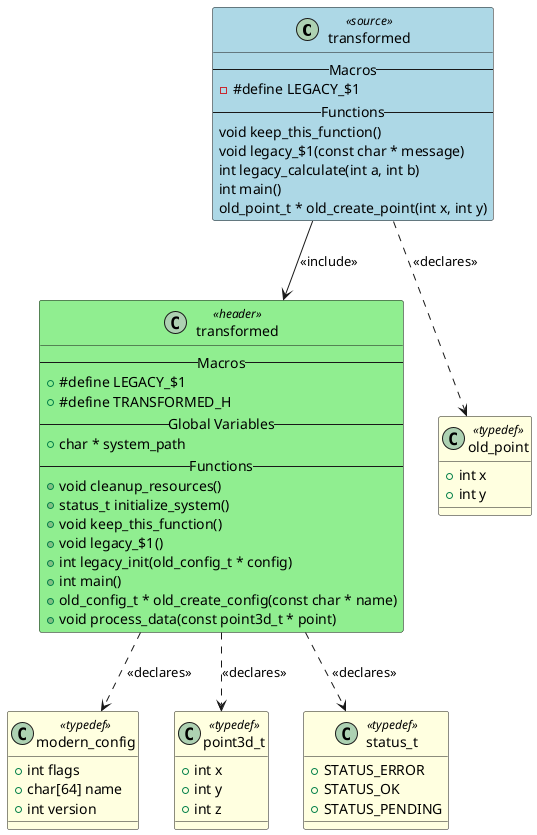 @startuml transformed

class "transformed" as TRANSFORMED <<source>> #LightBlue
{
    -- Macros --
    - #define LEGACY_$1
    -- Functions --
    void keep_this_function()
    void legacy_$1(const char * message)
    int legacy_calculate(int a, int b)
    int main()
    old_point_t * old_create_point(int x, int y)
}

class "transformed" as HEADER_TRANSFORMED <<header>> #LightGreen
{
    -- Macros --
    + #define LEGACY_$1
    + #define TRANSFORMED_H
    -- Global Variables --
    + char * system_path
    -- Functions --
    + void cleanup_resources()
    + status_t initialize_system()
    + void keep_this_function()
    + void legacy_$1()
    + int legacy_init(old_config_t * config)
    + int main()
    + old_config_t * old_create_config(const char * name)
    + void process_data(const point3d_t * point)
}

class "old_point" as TYPEDEF_OLD_POINT <<typedef>> #LightYellow
{
    + int x
    + int y
}

class "modern_config" as TYPEDEF_MODERN_CONFIG <<typedef>> #LightYellow
{
    + int flags
    + char[64] name
    + int version
}

class "point3d_t" as TYPEDEF_POINT3D_T <<typedef>> #LightYellow
{
    + int x
    + int y
    + int z
}

class "status_t" as TYPEDEF_STATUS_T <<typedef>> #LightYellow
{
    + STATUS_ERROR
    + STATUS_OK
    + STATUS_PENDING
}


' Include relationships
TRANSFORMED --> HEADER_TRANSFORMED : <<include>>

' Declaration relationships
TRANSFORMED ..> TYPEDEF_OLD_POINT : <<declares>>
HEADER_TRANSFORMED ..> TYPEDEF_MODERN_CONFIG : <<declares>>
HEADER_TRANSFORMED ..> TYPEDEF_POINT3D_T : <<declares>>
HEADER_TRANSFORMED ..> TYPEDEF_STATUS_T : <<declares>>

' Uses relationships

@enduml